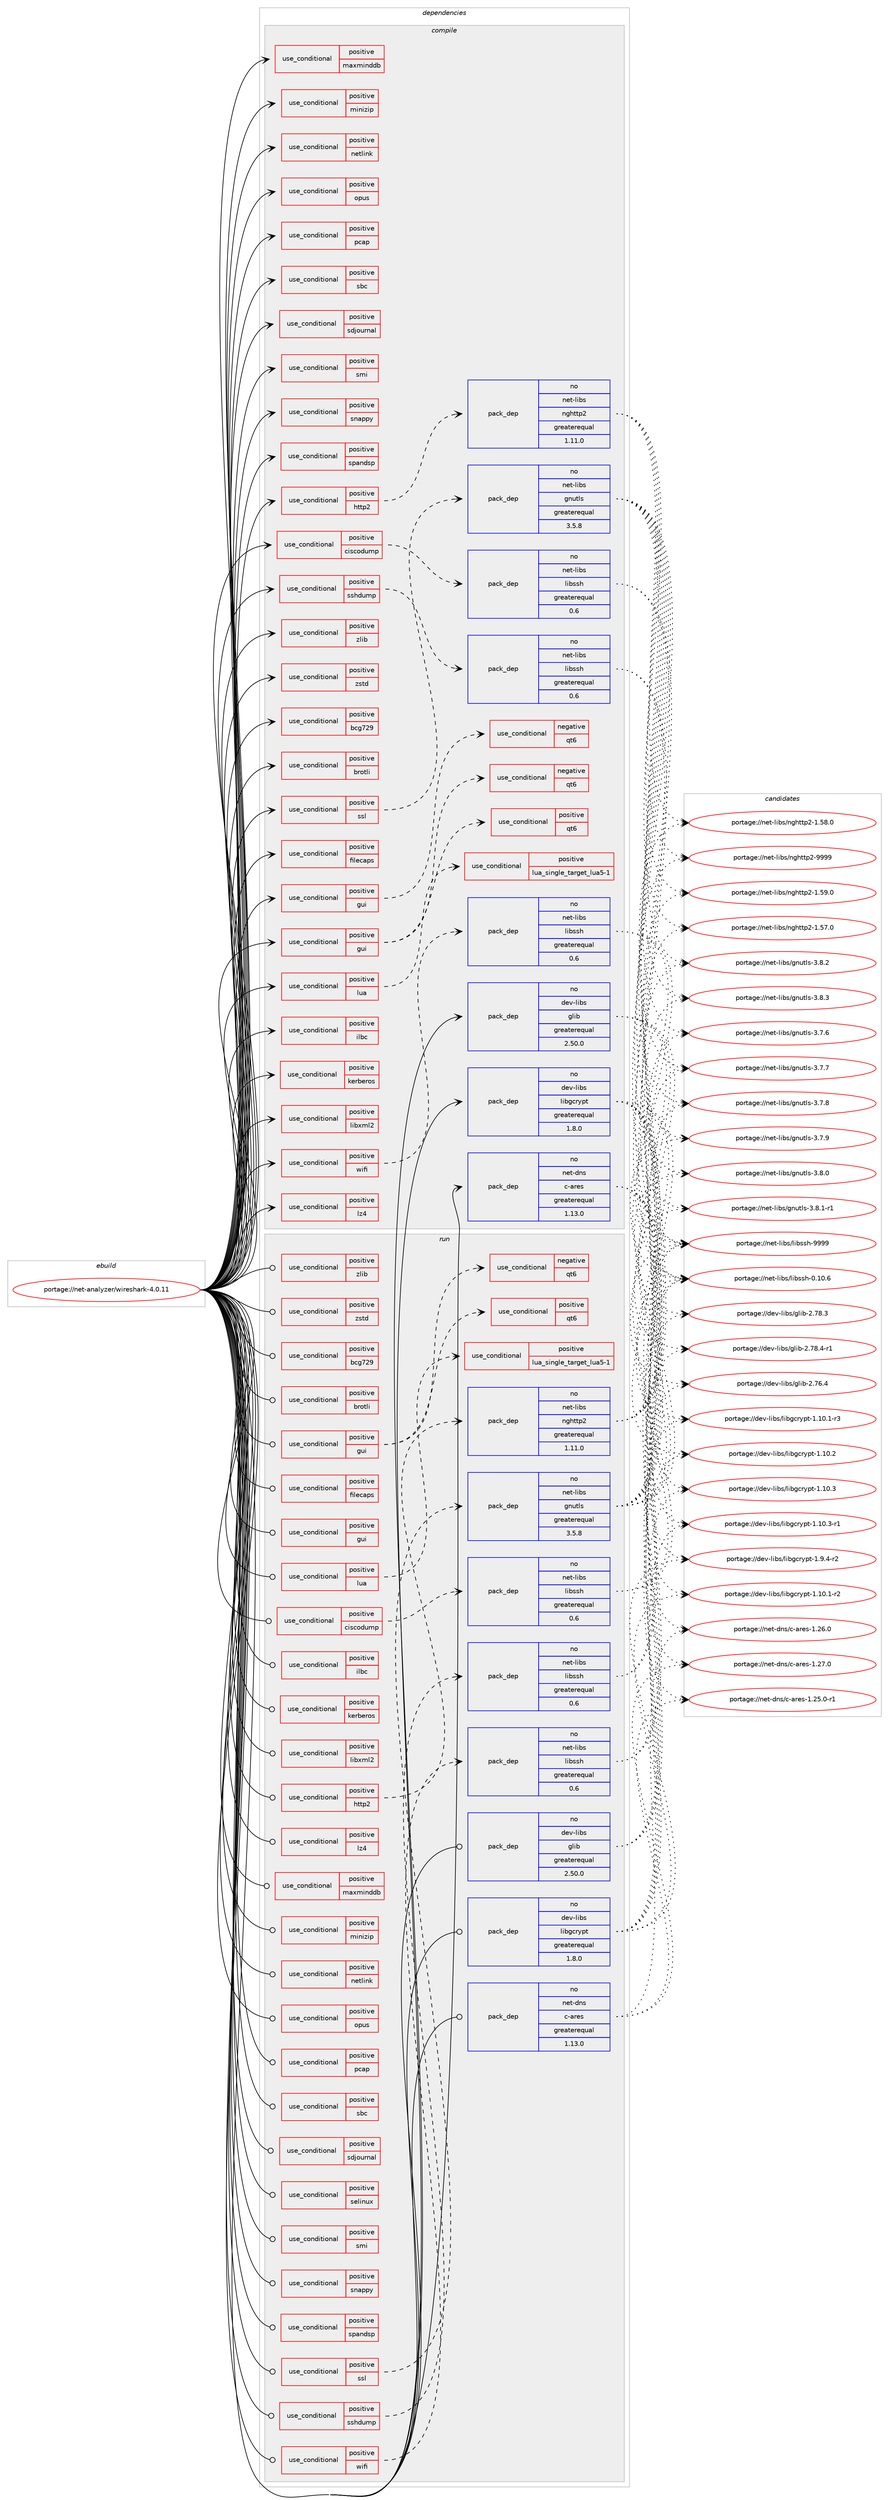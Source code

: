 digraph prolog {

# *************
# Graph options
# *************

newrank=true;
concentrate=true;
compound=true;
graph [rankdir=LR,fontname=Helvetica,fontsize=10,ranksep=1.5];#, ranksep=2.5, nodesep=0.2];
edge  [arrowhead=vee];
node  [fontname=Helvetica,fontsize=10];

# **********
# The ebuild
# **********

subgraph cluster_leftcol {
color=gray;
rank=same;
label=<<i>ebuild</i>>;
id [label="portage://net-analyzer/wireshark-4.0.11", color=red, width=4, href="../net-analyzer/wireshark-4.0.11.svg"];
}

# ****************
# The dependencies
# ****************

subgraph cluster_midcol {
color=gray;
label=<<i>dependencies</i>>;
subgraph cluster_compile {
fillcolor="#eeeeee";
style=filled;
label=<<i>compile</i>>;
subgraph cond577 {
dependency688 [label=<<TABLE BORDER="0" CELLBORDER="1" CELLSPACING="0" CELLPADDING="4"><TR><TD ROWSPAN="3" CELLPADDING="10">use_conditional</TD></TR><TR><TD>positive</TD></TR><TR><TD>bcg729</TD></TR></TABLE>>, shape=none, color=red];
# *** BEGIN UNKNOWN DEPENDENCY TYPE (TODO) ***
# dependency688 -> package_dependency(portage://net-analyzer/wireshark-4.0.11,install,no,media-libs,bcg729,none,[,,],[],[])
# *** END UNKNOWN DEPENDENCY TYPE (TODO) ***

}
id:e -> dependency688:w [weight=20,style="solid",arrowhead="vee"];
subgraph cond578 {
dependency689 [label=<<TABLE BORDER="0" CELLBORDER="1" CELLSPACING="0" CELLPADDING="4"><TR><TD ROWSPAN="3" CELLPADDING="10">use_conditional</TD></TR><TR><TD>positive</TD></TR><TR><TD>brotli</TD></TR></TABLE>>, shape=none, color=red];
# *** BEGIN UNKNOWN DEPENDENCY TYPE (TODO) ***
# dependency689 -> package_dependency(portage://net-analyzer/wireshark-4.0.11,install,no,app-arch,brotli,none,[,,],any_same_slot,[])
# *** END UNKNOWN DEPENDENCY TYPE (TODO) ***

}
id:e -> dependency689:w [weight=20,style="solid",arrowhead="vee"];
subgraph cond579 {
dependency690 [label=<<TABLE BORDER="0" CELLBORDER="1" CELLSPACING="0" CELLPADDING="4"><TR><TD ROWSPAN="3" CELLPADDING="10">use_conditional</TD></TR><TR><TD>positive</TD></TR><TR><TD>ciscodump</TD></TR></TABLE>>, shape=none, color=red];
subgraph pack96 {
dependency691 [label=<<TABLE BORDER="0" CELLBORDER="1" CELLSPACING="0" CELLPADDING="4" WIDTH="220"><TR><TD ROWSPAN="6" CELLPADDING="30">pack_dep</TD></TR><TR><TD WIDTH="110">no</TD></TR><TR><TD>net-libs</TD></TR><TR><TD>libssh</TD></TR><TR><TD>greaterequal</TD></TR><TR><TD>0.6</TD></TR></TABLE>>, shape=none, color=blue];
}
dependency690:e -> dependency691:w [weight=20,style="dashed",arrowhead="vee"];
}
id:e -> dependency690:w [weight=20,style="solid",arrowhead="vee"];
subgraph cond580 {
dependency692 [label=<<TABLE BORDER="0" CELLBORDER="1" CELLSPACING="0" CELLPADDING="4"><TR><TD ROWSPAN="3" CELLPADDING="10">use_conditional</TD></TR><TR><TD>positive</TD></TR><TR><TD>filecaps</TD></TR></TABLE>>, shape=none, color=red];
# *** BEGIN UNKNOWN DEPENDENCY TYPE (TODO) ***
# dependency692 -> package_dependency(portage://net-analyzer/wireshark-4.0.11,install,no,sys-libs,libcap,none,[,,],[],[])
# *** END UNKNOWN DEPENDENCY TYPE (TODO) ***

}
id:e -> dependency692:w [weight=20,style="solid",arrowhead="vee"];
subgraph cond581 {
dependency693 [label=<<TABLE BORDER="0" CELLBORDER="1" CELLSPACING="0" CELLPADDING="4"><TR><TD ROWSPAN="3" CELLPADDING="10">use_conditional</TD></TR><TR><TD>positive</TD></TR><TR><TD>gui</TD></TR></TABLE>>, shape=none, color=red];
subgraph cond582 {
dependency694 [label=<<TABLE BORDER="0" CELLBORDER="1" CELLSPACING="0" CELLPADDING="4"><TR><TD ROWSPAN="3" CELLPADDING="10">use_conditional</TD></TR><TR><TD>negative</TD></TR><TR><TD>qt6</TD></TR></TABLE>>, shape=none, color=red];
# *** BEGIN UNKNOWN DEPENDENCY TYPE (TODO) ***
# dependency694 -> package_dependency(portage://net-analyzer/wireshark-4.0.11,install,no,dev-qt,qtdeclarative,none,[,,],[slot(5)],[])
# *** END UNKNOWN DEPENDENCY TYPE (TODO) ***

}
dependency693:e -> dependency694:w [weight=20,style="dashed",arrowhead="vee"];
}
id:e -> dependency693:w [weight=20,style="solid",arrowhead="vee"];
subgraph cond583 {
dependency695 [label=<<TABLE BORDER="0" CELLBORDER="1" CELLSPACING="0" CELLPADDING="4"><TR><TD ROWSPAN="3" CELLPADDING="10">use_conditional</TD></TR><TR><TD>positive</TD></TR><TR><TD>gui</TD></TR></TABLE>>, shape=none, color=red];
# *** BEGIN UNKNOWN DEPENDENCY TYPE (TODO) ***
# dependency695 -> package_dependency(portage://net-analyzer/wireshark-4.0.11,install,no,x11-misc,xdg-utils,none,[,,],[],[])
# *** END UNKNOWN DEPENDENCY TYPE (TODO) ***

subgraph cond584 {
dependency696 [label=<<TABLE BORDER="0" CELLBORDER="1" CELLSPACING="0" CELLPADDING="4"><TR><TD ROWSPAN="3" CELLPADDING="10">use_conditional</TD></TR><TR><TD>positive</TD></TR><TR><TD>qt6</TD></TR></TABLE>>, shape=none, color=red];
# *** BEGIN UNKNOWN DEPENDENCY TYPE (TODO) ***
# dependency696 -> package_dependency(portage://net-analyzer/wireshark-4.0.11,install,no,dev-qt,qtbase,none,[,,],[slot(6)],[use(enable(concurrent),none),use(enable(dbus),none),use(enable(gui),none),use(enable(widgets),none)])
# *** END UNKNOWN DEPENDENCY TYPE (TODO) ***

# *** BEGIN UNKNOWN DEPENDENCY TYPE (TODO) ***
# dependency696 -> package_dependency(portage://net-analyzer/wireshark-4.0.11,install,no,dev-qt,qt5compat,none,[,,],[slot(6)],[])
# *** END UNKNOWN DEPENDENCY TYPE (TODO) ***

# *** BEGIN UNKNOWN DEPENDENCY TYPE (TODO) ***
# dependency696 -> package_dependency(portage://net-analyzer/wireshark-4.0.11,install,no,dev-qt,qtmultimedia,none,[,,],[slot(6)],[])
# *** END UNKNOWN DEPENDENCY TYPE (TODO) ***

}
dependency695:e -> dependency696:w [weight=20,style="dashed",arrowhead="vee"];
subgraph cond585 {
dependency697 [label=<<TABLE BORDER="0" CELLBORDER="1" CELLSPACING="0" CELLPADDING="4"><TR><TD ROWSPAN="3" CELLPADDING="10">use_conditional</TD></TR><TR><TD>negative</TD></TR><TR><TD>qt6</TD></TR></TABLE>>, shape=none, color=red];
# *** BEGIN UNKNOWN DEPENDENCY TYPE (TODO) ***
# dependency697 -> package_dependency(portage://net-analyzer/wireshark-4.0.11,install,no,dev-qt,qtcore,none,[,,],[slot(5)],[])
# *** END UNKNOWN DEPENDENCY TYPE (TODO) ***

# *** BEGIN UNKNOWN DEPENDENCY TYPE (TODO) ***
# dependency697 -> package_dependency(portage://net-analyzer/wireshark-4.0.11,install,no,dev-qt,qtconcurrent,none,[,,],[slot(5)],[])
# *** END UNKNOWN DEPENDENCY TYPE (TODO) ***

# *** BEGIN UNKNOWN DEPENDENCY TYPE (TODO) ***
# dependency697 -> package_dependency(portage://net-analyzer/wireshark-4.0.11,install,no,dev-qt,qtgui,none,[,,],[slot(5)],[])
# *** END UNKNOWN DEPENDENCY TYPE (TODO) ***

# *** BEGIN UNKNOWN DEPENDENCY TYPE (TODO) ***
# dependency697 -> package_dependency(portage://net-analyzer/wireshark-4.0.11,install,no,dev-qt,qtmultimedia,none,[,,],[slot(5)],[])
# *** END UNKNOWN DEPENDENCY TYPE (TODO) ***

# *** BEGIN UNKNOWN DEPENDENCY TYPE (TODO) ***
# dependency697 -> package_dependency(portage://net-analyzer/wireshark-4.0.11,install,no,dev-qt,qtprintsupport,none,[,,],[slot(5)],[])
# *** END UNKNOWN DEPENDENCY TYPE (TODO) ***

# *** BEGIN UNKNOWN DEPENDENCY TYPE (TODO) ***
# dependency697 -> package_dependency(portage://net-analyzer/wireshark-4.0.11,install,no,dev-qt,qtwidgets,none,[,,],[slot(5)],[])
# *** END UNKNOWN DEPENDENCY TYPE (TODO) ***

}
dependency695:e -> dependency697:w [weight=20,style="dashed",arrowhead="vee"];
}
id:e -> dependency695:w [weight=20,style="solid",arrowhead="vee"];
subgraph cond586 {
dependency698 [label=<<TABLE BORDER="0" CELLBORDER="1" CELLSPACING="0" CELLPADDING="4"><TR><TD ROWSPAN="3" CELLPADDING="10">use_conditional</TD></TR><TR><TD>positive</TD></TR><TR><TD>http2</TD></TR></TABLE>>, shape=none, color=red];
subgraph pack97 {
dependency699 [label=<<TABLE BORDER="0" CELLBORDER="1" CELLSPACING="0" CELLPADDING="4" WIDTH="220"><TR><TD ROWSPAN="6" CELLPADDING="30">pack_dep</TD></TR><TR><TD WIDTH="110">no</TD></TR><TR><TD>net-libs</TD></TR><TR><TD>nghttp2</TD></TR><TR><TD>greaterequal</TD></TR><TR><TD>1.11.0</TD></TR></TABLE>>, shape=none, color=blue];
}
dependency698:e -> dependency699:w [weight=20,style="dashed",arrowhead="vee"];
}
id:e -> dependency698:w [weight=20,style="solid",arrowhead="vee"];
subgraph cond587 {
dependency700 [label=<<TABLE BORDER="0" CELLBORDER="1" CELLSPACING="0" CELLPADDING="4"><TR><TD ROWSPAN="3" CELLPADDING="10">use_conditional</TD></TR><TR><TD>positive</TD></TR><TR><TD>ilbc</TD></TR></TABLE>>, shape=none, color=red];
# *** BEGIN UNKNOWN DEPENDENCY TYPE (TODO) ***
# dependency700 -> package_dependency(portage://net-analyzer/wireshark-4.0.11,install,no,media-libs,libilbc,none,[,,],any_same_slot,[])
# *** END UNKNOWN DEPENDENCY TYPE (TODO) ***

}
id:e -> dependency700:w [weight=20,style="solid",arrowhead="vee"];
subgraph cond588 {
dependency701 [label=<<TABLE BORDER="0" CELLBORDER="1" CELLSPACING="0" CELLPADDING="4"><TR><TD ROWSPAN="3" CELLPADDING="10">use_conditional</TD></TR><TR><TD>positive</TD></TR><TR><TD>kerberos</TD></TR></TABLE>>, shape=none, color=red];
# *** BEGIN UNKNOWN DEPENDENCY TYPE (TODO) ***
# dependency701 -> package_dependency(portage://net-analyzer/wireshark-4.0.11,install,no,virtual,krb5,none,[,,],[],[])
# *** END UNKNOWN DEPENDENCY TYPE (TODO) ***

}
id:e -> dependency701:w [weight=20,style="solid",arrowhead="vee"];
subgraph cond589 {
dependency702 [label=<<TABLE BORDER="0" CELLBORDER="1" CELLSPACING="0" CELLPADDING="4"><TR><TD ROWSPAN="3" CELLPADDING="10">use_conditional</TD></TR><TR><TD>positive</TD></TR><TR><TD>libxml2</TD></TR></TABLE>>, shape=none, color=red];
# *** BEGIN UNKNOWN DEPENDENCY TYPE (TODO) ***
# dependency702 -> package_dependency(portage://net-analyzer/wireshark-4.0.11,install,no,dev-libs,libxml2,none,[,,],[],[])
# *** END UNKNOWN DEPENDENCY TYPE (TODO) ***

}
id:e -> dependency702:w [weight=20,style="solid",arrowhead="vee"];
subgraph cond590 {
dependency703 [label=<<TABLE BORDER="0" CELLBORDER="1" CELLSPACING="0" CELLPADDING="4"><TR><TD ROWSPAN="3" CELLPADDING="10">use_conditional</TD></TR><TR><TD>positive</TD></TR><TR><TD>lua</TD></TR></TABLE>>, shape=none, color=red];
subgraph cond591 {
dependency704 [label=<<TABLE BORDER="0" CELLBORDER="1" CELLSPACING="0" CELLPADDING="4"><TR><TD ROWSPAN="3" CELLPADDING="10">use_conditional</TD></TR><TR><TD>positive</TD></TR><TR><TD>lua_single_target_lua5-1</TD></TR></TABLE>>, shape=none, color=red];
# *** BEGIN UNKNOWN DEPENDENCY TYPE (TODO) ***
# dependency704 -> package_dependency(portage://net-analyzer/wireshark-4.0.11,install,no,dev-lang,lua,none,[,,],[slot(5.1)],[])
# *** END UNKNOWN DEPENDENCY TYPE (TODO) ***

}
dependency703:e -> dependency704:w [weight=20,style="dashed",arrowhead="vee"];
}
id:e -> dependency703:w [weight=20,style="solid",arrowhead="vee"];
subgraph cond592 {
dependency705 [label=<<TABLE BORDER="0" CELLBORDER="1" CELLSPACING="0" CELLPADDING="4"><TR><TD ROWSPAN="3" CELLPADDING="10">use_conditional</TD></TR><TR><TD>positive</TD></TR><TR><TD>lz4</TD></TR></TABLE>>, shape=none, color=red];
# *** BEGIN UNKNOWN DEPENDENCY TYPE (TODO) ***
# dependency705 -> package_dependency(portage://net-analyzer/wireshark-4.0.11,install,no,app-arch,lz4,none,[,,],any_same_slot,[])
# *** END UNKNOWN DEPENDENCY TYPE (TODO) ***

}
id:e -> dependency705:w [weight=20,style="solid",arrowhead="vee"];
subgraph cond593 {
dependency706 [label=<<TABLE BORDER="0" CELLBORDER="1" CELLSPACING="0" CELLPADDING="4"><TR><TD ROWSPAN="3" CELLPADDING="10">use_conditional</TD></TR><TR><TD>positive</TD></TR><TR><TD>maxminddb</TD></TR></TABLE>>, shape=none, color=red];
# *** BEGIN UNKNOWN DEPENDENCY TYPE (TODO) ***
# dependency706 -> package_dependency(portage://net-analyzer/wireshark-4.0.11,install,no,dev-libs,libmaxminddb,none,[,,],any_same_slot,[])
# *** END UNKNOWN DEPENDENCY TYPE (TODO) ***

}
id:e -> dependency706:w [weight=20,style="solid",arrowhead="vee"];
subgraph cond594 {
dependency707 [label=<<TABLE BORDER="0" CELLBORDER="1" CELLSPACING="0" CELLPADDING="4"><TR><TD ROWSPAN="3" CELLPADDING="10">use_conditional</TD></TR><TR><TD>positive</TD></TR><TR><TD>minizip</TD></TR></TABLE>>, shape=none, color=red];
# *** BEGIN UNKNOWN DEPENDENCY TYPE (TODO) ***
# dependency707 -> package_dependency(portage://net-analyzer/wireshark-4.0.11,install,no,sys-libs,zlib,none,[,,],[],[use(enable(minizip),none)])
# *** END UNKNOWN DEPENDENCY TYPE (TODO) ***

}
id:e -> dependency707:w [weight=20,style="solid",arrowhead="vee"];
subgraph cond595 {
dependency708 [label=<<TABLE BORDER="0" CELLBORDER="1" CELLSPACING="0" CELLPADDING="4"><TR><TD ROWSPAN="3" CELLPADDING="10">use_conditional</TD></TR><TR><TD>positive</TD></TR><TR><TD>netlink</TD></TR></TABLE>>, shape=none, color=red];
# *** BEGIN UNKNOWN DEPENDENCY TYPE (TODO) ***
# dependency708 -> package_dependency(portage://net-analyzer/wireshark-4.0.11,install,no,dev-libs,libnl,none,[,,],[slot(3)],[])
# *** END UNKNOWN DEPENDENCY TYPE (TODO) ***

}
id:e -> dependency708:w [weight=20,style="solid",arrowhead="vee"];
subgraph cond596 {
dependency709 [label=<<TABLE BORDER="0" CELLBORDER="1" CELLSPACING="0" CELLPADDING="4"><TR><TD ROWSPAN="3" CELLPADDING="10">use_conditional</TD></TR><TR><TD>positive</TD></TR><TR><TD>opus</TD></TR></TABLE>>, shape=none, color=red];
# *** BEGIN UNKNOWN DEPENDENCY TYPE (TODO) ***
# dependency709 -> package_dependency(portage://net-analyzer/wireshark-4.0.11,install,no,media-libs,opus,none,[,,],[],[])
# *** END UNKNOWN DEPENDENCY TYPE (TODO) ***

}
id:e -> dependency709:w [weight=20,style="solid",arrowhead="vee"];
subgraph cond597 {
dependency710 [label=<<TABLE BORDER="0" CELLBORDER="1" CELLSPACING="0" CELLPADDING="4"><TR><TD ROWSPAN="3" CELLPADDING="10">use_conditional</TD></TR><TR><TD>positive</TD></TR><TR><TD>pcap</TD></TR></TABLE>>, shape=none, color=red];
# *** BEGIN UNKNOWN DEPENDENCY TYPE (TODO) ***
# dependency710 -> package_dependency(portage://net-analyzer/wireshark-4.0.11,install,no,net-libs,libpcap,none,[,,],[],[])
# *** END UNKNOWN DEPENDENCY TYPE (TODO) ***

}
id:e -> dependency710:w [weight=20,style="solid",arrowhead="vee"];
subgraph cond598 {
dependency711 [label=<<TABLE BORDER="0" CELLBORDER="1" CELLSPACING="0" CELLPADDING="4"><TR><TD ROWSPAN="3" CELLPADDING="10">use_conditional</TD></TR><TR><TD>positive</TD></TR><TR><TD>sbc</TD></TR></TABLE>>, shape=none, color=red];
# *** BEGIN UNKNOWN DEPENDENCY TYPE (TODO) ***
# dependency711 -> package_dependency(portage://net-analyzer/wireshark-4.0.11,install,no,media-libs,sbc,none,[,,],[],[])
# *** END UNKNOWN DEPENDENCY TYPE (TODO) ***

}
id:e -> dependency711:w [weight=20,style="solid",arrowhead="vee"];
subgraph cond599 {
dependency712 [label=<<TABLE BORDER="0" CELLBORDER="1" CELLSPACING="0" CELLPADDING="4"><TR><TD ROWSPAN="3" CELLPADDING="10">use_conditional</TD></TR><TR><TD>positive</TD></TR><TR><TD>sdjournal</TD></TR></TABLE>>, shape=none, color=red];
# *** BEGIN UNKNOWN DEPENDENCY TYPE (TODO) ***
# dependency712 -> package_dependency(portage://net-analyzer/wireshark-4.0.11,install,no,sys-apps,systemd,none,[,,],any_same_slot,[])
# *** END UNKNOWN DEPENDENCY TYPE (TODO) ***

}
id:e -> dependency712:w [weight=20,style="solid",arrowhead="vee"];
subgraph cond600 {
dependency713 [label=<<TABLE BORDER="0" CELLBORDER="1" CELLSPACING="0" CELLPADDING="4"><TR><TD ROWSPAN="3" CELLPADDING="10">use_conditional</TD></TR><TR><TD>positive</TD></TR><TR><TD>smi</TD></TR></TABLE>>, shape=none, color=red];
# *** BEGIN UNKNOWN DEPENDENCY TYPE (TODO) ***
# dependency713 -> package_dependency(portage://net-analyzer/wireshark-4.0.11,install,no,net-libs,libsmi,none,[,,],[],[])
# *** END UNKNOWN DEPENDENCY TYPE (TODO) ***

}
id:e -> dependency713:w [weight=20,style="solid",arrowhead="vee"];
subgraph cond601 {
dependency714 [label=<<TABLE BORDER="0" CELLBORDER="1" CELLSPACING="0" CELLPADDING="4"><TR><TD ROWSPAN="3" CELLPADDING="10">use_conditional</TD></TR><TR><TD>positive</TD></TR><TR><TD>snappy</TD></TR></TABLE>>, shape=none, color=red];
# *** BEGIN UNKNOWN DEPENDENCY TYPE (TODO) ***
# dependency714 -> package_dependency(portage://net-analyzer/wireshark-4.0.11,install,no,app-arch,snappy,none,[,,],any_same_slot,[])
# *** END UNKNOWN DEPENDENCY TYPE (TODO) ***

}
id:e -> dependency714:w [weight=20,style="solid",arrowhead="vee"];
subgraph cond602 {
dependency715 [label=<<TABLE BORDER="0" CELLBORDER="1" CELLSPACING="0" CELLPADDING="4"><TR><TD ROWSPAN="3" CELLPADDING="10">use_conditional</TD></TR><TR><TD>positive</TD></TR><TR><TD>spandsp</TD></TR></TABLE>>, shape=none, color=red];
# *** BEGIN UNKNOWN DEPENDENCY TYPE (TODO) ***
# dependency715 -> package_dependency(portage://net-analyzer/wireshark-4.0.11,install,no,media-libs,spandsp,none,[,,],any_same_slot,[])
# *** END UNKNOWN DEPENDENCY TYPE (TODO) ***

}
id:e -> dependency715:w [weight=20,style="solid",arrowhead="vee"];
subgraph cond603 {
dependency716 [label=<<TABLE BORDER="0" CELLBORDER="1" CELLSPACING="0" CELLPADDING="4"><TR><TD ROWSPAN="3" CELLPADDING="10">use_conditional</TD></TR><TR><TD>positive</TD></TR><TR><TD>sshdump</TD></TR></TABLE>>, shape=none, color=red];
subgraph pack98 {
dependency717 [label=<<TABLE BORDER="0" CELLBORDER="1" CELLSPACING="0" CELLPADDING="4" WIDTH="220"><TR><TD ROWSPAN="6" CELLPADDING="30">pack_dep</TD></TR><TR><TD WIDTH="110">no</TD></TR><TR><TD>net-libs</TD></TR><TR><TD>libssh</TD></TR><TR><TD>greaterequal</TD></TR><TR><TD>0.6</TD></TR></TABLE>>, shape=none, color=blue];
}
dependency716:e -> dependency717:w [weight=20,style="dashed",arrowhead="vee"];
}
id:e -> dependency716:w [weight=20,style="solid",arrowhead="vee"];
subgraph cond604 {
dependency718 [label=<<TABLE BORDER="0" CELLBORDER="1" CELLSPACING="0" CELLPADDING="4"><TR><TD ROWSPAN="3" CELLPADDING="10">use_conditional</TD></TR><TR><TD>positive</TD></TR><TR><TD>ssl</TD></TR></TABLE>>, shape=none, color=red];
subgraph pack99 {
dependency719 [label=<<TABLE BORDER="0" CELLBORDER="1" CELLSPACING="0" CELLPADDING="4" WIDTH="220"><TR><TD ROWSPAN="6" CELLPADDING="30">pack_dep</TD></TR><TR><TD WIDTH="110">no</TD></TR><TR><TD>net-libs</TD></TR><TR><TD>gnutls</TD></TR><TR><TD>greaterequal</TD></TR><TR><TD>3.5.8</TD></TR></TABLE>>, shape=none, color=blue];
}
dependency718:e -> dependency719:w [weight=20,style="dashed",arrowhead="vee"];
}
id:e -> dependency718:w [weight=20,style="solid",arrowhead="vee"];
subgraph cond605 {
dependency720 [label=<<TABLE BORDER="0" CELLBORDER="1" CELLSPACING="0" CELLPADDING="4"><TR><TD ROWSPAN="3" CELLPADDING="10">use_conditional</TD></TR><TR><TD>positive</TD></TR><TR><TD>wifi</TD></TR></TABLE>>, shape=none, color=red];
subgraph pack100 {
dependency721 [label=<<TABLE BORDER="0" CELLBORDER="1" CELLSPACING="0" CELLPADDING="4" WIDTH="220"><TR><TD ROWSPAN="6" CELLPADDING="30">pack_dep</TD></TR><TR><TD WIDTH="110">no</TD></TR><TR><TD>net-libs</TD></TR><TR><TD>libssh</TD></TR><TR><TD>greaterequal</TD></TR><TR><TD>0.6</TD></TR></TABLE>>, shape=none, color=blue];
}
dependency720:e -> dependency721:w [weight=20,style="dashed",arrowhead="vee"];
}
id:e -> dependency720:w [weight=20,style="solid",arrowhead="vee"];
subgraph cond606 {
dependency722 [label=<<TABLE BORDER="0" CELLBORDER="1" CELLSPACING="0" CELLPADDING="4"><TR><TD ROWSPAN="3" CELLPADDING="10">use_conditional</TD></TR><TR><TD>positive</TD></TR><TR><TD>zlib</TD></TR></TABLE>>, shape=none, color=red];
# *** BEGIN UNKNOWN DEPENDENCY TYPE (TODO) ***
# dependency722 -> package_dependency(portage://net-analyzer/wireshark-4.0.11,install,no,sys-libs,zlib,none,[,,],[],[])
# *** END UNKNOWN DEPENDENCY TYPE (TODO) ***

}
id:e -> dependency722:w [weight=20,style="solid",arrowhead="vee"];
subgraph cond607 {
dependency723 [label=<<TABLE BORDER="0" CELLBORDER="1" CELLSPACING="0" CELLPADDING="4"><TR><TD ROWSPAN="3" CELLPADDING="10">use_conditional</TD></TR><TR><TD>positive</TD></TR><TR><TD>zstd</TD></TR></TABLE>>, shape=none, color=red];
# *** BEGIN UNKNOWN DEPENDENCY TYPE (TODO) ***
# dependency723 -> package_dependency(portage://net-analyzer/wireshark-4.0.11,install,no,app-arch,zstd,none,[,,],any_same_slot,[])
# *** END UNKNOWN DEPENDENCY TYPE (TODO) ***

}
id:e -> dependency723:w [weight=20,style="solid",arrowhead="vee"];
# *** BEGIN UNKNOWN DEPENDENCY TYPE (TODO) ***
# id -> package_dependency(portage://net-analyzer/wireshark-4.0.11,install,no,acct-group,pcap,none,[,,],[],[])
# *** END UNKNOWN DEPENDENCY TYPE (TODO) ***

subgraph pack101 {
dependency724 [label=<<TABLE BORDER="0" CELLBORDER="1" CELLSPACING="0" CELLPADDING="4" WIDTH="220"><TR><TD ROWSPAN="6" CELLPADDING="30">pack_dep</TD></TR><TR><TD WIDTH="110">no</TD></TR><TR><TD>dev-libs</TD></TR><TR><TD>glib</TD></TR><TR><TD>greaterequal</TD></TR><TR><TD>2.50.0</TD></TR></TABLE>>, shape=none, color=blue];
}
id:e -> dependency724:w [weight=20,style="solid",arrowhead="vee"];
subgraph pack102 {
dependency725 [label=<<TABLE BORDER="0" CELLBORDER="1" CELLSPACING="0" CELLPADDING="4" WIDTH="220"><TR><TD ROWSPAN="6" CELLPADDING="30">pack_dep</TD></TR><TR><TD WIDTH="110">no</TD></TR><TR><TD>dev-libs</TD></TR><TR><TD>libgcrypt</TD></TR><TR><TD>greaterequal</TD></TR><TR><TD>1.8.0</TD></TR></TABLE>>, shape=none, color=blue];
}
id:e -> dependency725:w [weight=20,style="solid",arrowhead="vee"];
# *** BEGIN UNKNOWN DEPENDENCY TYPE (TODO) ***
# id -> package_dependency(portage://net-analyzer/wireshark-4.0.11,install,no,dev-libs,libpcre2,none,[,,],[],[])
# *** END UNKNOWN DEPENDENCY TYPE (TODO) ***

# *** BEGIN UNKNOWN DEPENDENCY TYPE (TODO) ***
# id -> package_dependency(portage://net-analyzer/wireshark-4.0.11,install,no,media-libs,speexdsp,none,[,,],[],[])
# *** END UNKNOWN DEPENDENCY TYPE (TODO) ***

subgraph pack103 {
dependency726 [label=<<TABLE BORDER="0" CELLBORDER="1" CELLSPACING="0" CELLPADDING="4" WIDTH="220"><TR><TD ROWSPAN="6" CELLPADDING="30">pack_dep</TD></TR><TR><TD WIDTH="110">no</TD></TR><TR><TD>net-dns</TD></TR><TR><TD>c-ares</TD></TR><TR><TD>greaterequal</TD></TR><TR><TD>1.13.0</TD></TR></TABLE>>, shape=none, color=blue];
}
id:e -> dependency726:w [weight=20,style="solid",arrowhead="vee"];
}
subgraph cluster_compileandrun {
fillcolor="#eeeeee";
style=filled;
label=<<i>compile and run</i>>;
}
subgraph cluster_run {
fillcolor="#eeeeee";
style=filled;
label=<<i>run</i>>;
subgraph cond608 {
dependency727 [label=<<TABLE BORDER="0" CELLBORDER="1" CELLSPACING="0" CELLPADDING="4"><TR><TD ROWSPAN="3" CELLPADDING="10">use_conditional</TD></TR><TR><TD>positive</TD></TR><TR><TD>bcg729</TD></TR></TABLE>>, shape=none, color=red];
# *** BEGIN UNKNOWN DEPENDENCY TYPE (TODO) ***
# dependency727 -> package_dependency(portage://net-analyzer/wireshark-4.0.11,run,no,media-libs,bcg729,none,[,,],[],[])
# *** END UNKNOWN DEPENDENCY TYPE (TODO) ***

}
id:e -> dependency727:w [weight=20,style="solid",arrowhead="odot"];
subgraph cond609 {
dependency728 [label=<<TABLE BORDER="0" CELLBORDER="1" CELLSPACING="0" CELLPADDING="4"><TR><TD ROWSPAN="3" CELLPADDING="10">use_conditional</TD></TR><TR><TD>positive</TD></TR><TR><TD>brotli</TD></TR></TABLE>>, shape=none, color=red];
# *** BEGIN UNKNOWN DEPENDENCY TYPE (TODO) ***
# dependency728 -> package_dependency(portage://net-analyzer/wireshark-4.0.11,run,no,app-arch,brotli,none,[,,],any_same_slot,[])
# *** END UNKNOWN DEPENDENCY TYPE (TODO) ***

}
id:e -> dependency728:w [weight=20,style="solid",arrowhead="odot"];
subgraph cond610 {
dependency729 [label=<<TABLE BORDER="0" CELLBORDER="1" CELLSPACING="0" CELLPADDING="4"><TR><TD ROWSPAN="3" CELLPADDING="10">use_conditional</TD></TR><TR><TD>positive</TD></TR><TR><TD>ciscodump</TD></TR></TABLE>>, shape=none, color=red];
subgraph pack104 {
dependency730 [label=<<TABLE BORDER="0" CELLBORDER="1" CELLSPACING="0" CELLPADDING="4" WIDTH="220"><TR><TD ROWSPAN="6" CELLPADDING="30">pack_dep</TD></TR><TR><TD WIDTH="110">no</TD></TR><TR><TD>net-libs</TD></TR><TR><TD>libssh</TD></TR><TR><TD>greaterequal</TD></TR><TR><TD>0.6</TD></TR></TABLE>>, shape=none, color=blue];
}
dependency729:e -> dependency730:w [weight=20,style="dashed",arrowhead="vee"];
}
id:e -> dependency729:w [weight=20,style="solid",arrowhead="odot"];
subgraph cond611 {
dependency731 [label=<<TABLE BORDER="0" CELLBORDER="1" CELLSPACING="0" CELLPADDING="4"><TR><TD ROWSPAN="3" CELLPADDING="10">use_conditional</TD></TR><TR><TD>positive</TD></TR><TR><TD>filecaps</TD></TR></TABLE>>, shape=none, color=red];
# *** BEGIN UNKNOWN DEPENDENCY TYPE (TODO) ***
# dependency731 -> package_dependency(portage://net-analyzer/wireshark-4.0.11,run,no,sys-libs,libcap,none,[,,],[],[])
# *** END UNKNOWN DEPENDENCY TYPE (TODO) ***

}
id:e -> dependency731:w [weight=20,style="solid",arrowhead="odot"];
subgraph cond612 {
dependency732 [label=<<TABLE BORDER="0" CELLBORDER="1" CELLSPACING="0" CELLPADDING="4"><TR><TD ROWSPAN="3" CELLPADDING="10">use_conditional</TD></TR><TR><TD>positive</TD></TR><TR><TD>gui</TD></TR></TABLE>>, shape=none, color=red];
# *** BEGIN UNKNOWN DEPENDENCY TYPE (TODO) ***
# dependency732 -> package_dependency(portage://net-analyzer/wireshark-4.0.11,run,no,virtual,freedesktop-icon-theme,none,[,,],[],[])
# *** END UNKNOWN DEPENDENCY TYPE (TODO) ***

}
id:e -> dependency732:w [weight=20,style="solid",arrowhead="odot"];
subgraph cond613 {
dependency733 [label=<<TABLE BORDER="0" CELLBORDER="1" CELLSPACING="0" CELLPADDING="4"><TR><TD ROWSPAN="3" CELLPADDING="10">use_conditional</TD></TR><TR><TD>positive</TD></TR><TR><TD>gui</TD></TR></TABLE>>, shape=none, color=red];
# *** BEGIN UNKNOWN DEPENDENCY TYPE (TODO) ***
# dependency733 -> package_dependency(portage://net-analyzer/wireshark-4.0.11,run,no,x11-misc,xdg-utils,none,[,,],[],[])
# *** END UNKNOWN DEPENDENCY TYPE (TODO) ***

subgraph cond614 {
dependency734 [label=<<TABLE BORDER="0" CELLBORDER="1" CELLSPACING="0" CELLPADDING="4"><TR><TD ROWSPAN="3" CELLPADDING="10">use_conditional</TD></TR><TR><TD>positive</TD></TR><TR><TD>qt6</TD></TR></TABLE>>, shape=none, color=red];
# *** BEGIN UNKNOWN DEPENDENCY TYPE (TODO) ***
# dependency734 -> package_dependency(portage://net-analyzer/wireshark-4.0.11,run,no,dev-qt,qtbase,none,[,,],[slot(6)],[use(enable(concurrent),none),use(enable(dbus),none),use(enable(gui),none),use(enable(widgets),none)])
# *** END UNKNOWN DEPENDENCY TYPE (TODO) ***

# *** BEGIN UNKNOWN DEPENDENCY TYPE (TODO) ***
# dependency734 -> package_dependency(portage://net-analyzer/wireshark-4.0.11,run,no,dev-qt,qt5compat,none,[,,],[slot(6)],[])
# *** END UNKNOWN DEPENDENCY TYPE (TODO) ***

# *** BEGIN UNKNOWN DEPENDENCY TYPE (TODO) ***
# dependency734 -> package_dependency(portage://net-analyzer/wireshark-4.0.11,run,no,dev-qt,qtmultimedia,none,[,,],[slot(6)],[])
# *** END UNKNOWN DEPENDENCY TYPE (TODO) ***

}
dependency733:e -> dependency734:w [weight=20,style="dashed",arrowhead="vee"];
subgraph cond615 {
dependency735 [label=<<TABLE BORDER="0" CELLBORDER="1" CELLSPACING="0" CELLPADDING="4"><TR><TD ROWSPAN="3" CELLPADDING="10">use_conditional</TD></TR><TR><TD>negative</TD></TR><TR><TD>qt6</TD></TR></TABLE>>, shape=none, color=red];
# *** BEGIN UNKNOWN DEPENDENCY TYPE (TODO) ***
# dependency735 -> package_dependency(portage://net-analyzer/wireshark-4.0.11,run,no,dev-qt,qtcore,none,[,,],[slot(5)],[])
# *** END UNKNOWN DEPENDENCY TYPE (TODO) ***

# *** BEGIN UNKNOWN DEPENDENCY TYPE (TODO) ***
# dependency735 -> package_dependency(portage://net-analyzer/wireshark-4.0.11,run,no,dev-qt,qtconcurrent,none,[,,],[slot(5)],[])
# *** END UNKNOWN DEPENDENCY TYPE (TODO) ***

# *** BEGIN UNKNOWN DEPENDENCY TYPE (TODO) ***
# dependency735 -> package_dependency(portage://net-analyzer/wireshark-4.0.11,run,no,dev-qt,qtgui,none,[,,],[slot(5)],[])
# *** END UNKNOWN DEPENDENCY TYPE (TODO) ***

# *** BEGIN UNKNOWN DEPENDENCY TYPE (TODO) ***
# dependency735 -> package_dependency(portage://net-analyzer/wireshark-4.0.11,run,no,dev-qt,qtmultimedia,none,[,,],[slot(5)],[])
# *** END UNKNOWN DEPENDENCY TYPE (TODO) ***

# *** BEGIN UNKNOWN DEPENDENCY TYPE (TODO) ***
# dependency735 -> package_dependency(portage://net-analyzer/wireshark-4.0.11,run,no,dev-qt,qtprintsupport,none,[,,],[slot(5)],[])
# *** END UNKNOWN DEPENDENCY TYPE (TODO) ***

# *** BEGIN UNKNOWN DEPENDENCY TYPE (TODO) ***
# dependency735 -> package_dependency(portage://net-analyzer/wireshark-4.0.11,run,no,dev-qt,qtwidgets,none,[,,],[slot(5)],[])
# *** END UNKNOWN DEPENDENCY TYPE (TODO) ***

}
dependency733:e -> dependency735:w [weight=20,style="dashed",arrowhead="vee"];
}
id:e -> dependency733:w [weight=20,style="solid",arrowhead="odot"];
subgraph cond616 {
dependency736 [label=<<TABLE BORDER="0" CELLBORDER="1" CELLSPACING="0" CELLPADDING="4"><TR><TD ROWSPAN="3" CELLPADDING="10">use_conditional</TD></TR><TR><TD>positive</TD></TR><TR><TD>http2</TD></TR></TABLE>>, shape=none, color=red];
subgraph pack105 {
dependency737 [label=<<TABLE BORDER="0" CELLBORDER="1" CELLSPACING="0" CELLPADDING="4" WIDTH="220"><TR><TD ROWSPAN="6" CELLPADDING="30">pack_dep</TD></TR><TR><TD WIDTH="110">no</TD></TR><TR><TD>net-libs</TD></TR><TR><TD>nghttp2</TD></TR><TR><TD>greaterequal</TD></TR><TR><TD>1.11.0</TD></TR></TABLE>>, shape=none, color=blue];
}
dependency736:e -> dependency737:w [weight=20,style="dashed",arrowhead="vee"];
}
id:e -> dependency736:w [weight=20,style="solid",arrowhead="odot"];
subgraph cond617 {
dependency738 [label=<<TABLE BORDER="0" CELLBORDER="1" CELLSPACING="0" CELLPADDING="4"><TR><TD ROWSPAN="3" CELLPADDING="10">use_conditional</TD></TR><TR><TD>positive</TD></TR><TR><TD>ilbc</TD></TR></TABLE>>, shape=none, color=red];
# *** BEGIN UNKNOWN DEPENDENCY TYPE (TODO) ***
# dependency738 -> package_dependency(portage://net-analyzer/wireshark-4.0.11,run,no,media-libs,libilbc,none,[,,],any_same_slot,[])
# *** END UNKNOWN DEPENDENCY TYPE (TODO) ***

}
id:e -> dependency738:w [weight=20,style="solid",arrowhead="odot"];
subgraph cond618 {
dependency739 [label=<<TABLE BORDER="0" CELLBORDER="1" CELLSPACING="0" CELLPADDING="4"><TR><TD ROWSPAN="3" CELLPADDING="10">use_conditional</TD></TR><TR><TD>positive</TD></TR><TR><TD>kerberos</TD></TR></TABLE>>, shape=none, color=red];
# *** BEGIN UNKNOWN DEPENDENCY TYPE (TODO) ***
# dependency739 -> package_dependency(portage://net-analyzer/wireshark-4.0.11,run,no,virtual,krb5,none,[,,],[],[])
# *** END UNKNOWN DEPENDENCY TYPE (TODO) ***

}
id:e -> dependency739:w [weight=20,style="solid",arrowhead="odot"];
subgraph cond619 {
dependency740 [label=<<TABLE BORDER="0" CELLBORDER="1" CELLSPACING="0" CELLPADDING="4"><TR><TD ROWSPAN="3" CELLPADDING="10">use_conditional</TD></TR><TR><TD>positive</TD></TR><TR><TD>libxml2</TD></TR></TABLE>>, shape=none, color=red];
# *** BEGIN UNKNOWN DEPENDENCY TYPE (TODO) ***
# dependency740 -> package_dependency(portage://net-analyzer/wireshark-4.0.11,run,no,dev-libs,libxml2,none,[,,],[],[])
# *** END UNKNOWN DEPENDENCY TYPE (TODO) ***

}
id:e -> dependency740:w [weight=20,style="solid",arrowhead="odot"];
subgraph cond620 {
dependency741 [label=<<TABLE BORDER="0" CELLBORDER="1" CELLSPACING="0" CELLPADDING="4"><TR><TD ROWSPAN="3" CELLPADDING="10">use_conditional</TD></TR><TR><TD>positive</TD></TR><TR><TD>lua</TD></TR></TABLE>>, shape=none, color=red];
subgraph cond621 {
dependency742 [label=<<TABLE BORDER="0" CELLBORDER="1" CELLSPACING="0" CELLPADDING="4"><TR><TD ROWSPAN="3" CELLPADDING="10">use_conditional</TD></TR><TR><TD>positive</TD></TR><TR><TD>lua_single_target_lua5-1</TD></TR></TABLE>>, shape=none, color=red];
# *** BEGIN UNKNOWN DEPENDENCY TYPE (TODO) ***
# dependency742 -> package_dependency(portage://net-analyzer/wireshark-4.0.11,run,no,dev-lang,lua,none,[,,],[slot(5.1)],[])
# *** END UNKNOWN DEPENDENCY TYPE (TODO) ***

}
dependency741:e -> dependency742:w [weight=20,style="dashed",arrowhead="vee"];
}
id:e -> dependency741:w [weight=20,style="solid",arrowhead="odot"];
subgraph cond622 {
dependency743 [label=<<TABLE BORDER="0" CELLBORDER="1" CELLSPACING="0" CELLPADDING="4"><TR><TD ROWSPAN="3" CELLPADDING="10">use_conditional</TD></TR><TR><TD>positive</TD></TR><TR><TD>lz4</TD></TR></TABLE>>, shape=none, color=red];
# *** BEGIN UNKNOWN DEPENDENCY TYPE (TODO) ***
# dependency743 -> package_dependency(portage://net-analyzer/wireshark-4.0.11,run,no,app-arch,lz4,none,[,,],any_same_slot,[])
# *** END UNKNOWN DEPENDENCY TYPE (TODO) ***

}
id:e -> dependency743:w [weight=20,style="solid",arrowhead="odot"];
subgraph cond623 {
dependency744 [label=<<TABLE BORDER="0" CELLBORDER="1" CELLSPACING="0" CELLPADDING="4"><TR><TD ROWSPAN="3" CELLPADDING="10">use_conditional</TD></TR><TR><TD>positive</TD></TR><TR><TD>maxminddb</TD></TR></TABLE>>, shape=none, color=red];
# *** BEGIN UNKNOWN DEPENDENCY TYPE (TODO) ***
# dependency744 -> package_dependency(portage://net-analyzer/wireshark-4.0.11,run,no,dev-libs,libmaxminddb,none,[,,],any_same_slot,[])
# *** END UNKNOWN DEPENDENCY TYPE (TODO) ***

}
id:e -> dependency744:w [weight=20,style="solid",arrowhead="odot"];
subgraph cond624 {
dependency745 [label=<<TABLE BORDER="0" CELLBORDER="1" CELLSPACING="0" CELLPADDING="4"><TR><TD ROWSPAN="3" CELLPADDING="10">use_conditional</TD></TR><TR><TD>positive</TD></TR><TR><TD>minizip</TD></TR></TABLE>>, shape=none, color=red];
# *** BEGIN UNKNOWN DEPENDENCY TYPE (TODO) ***
# dependency745 -> package_dependency(portage://net-analyzer/wireshark-4.0.11,run,no,sys-libs,zlib,none,[,,],[],[use(enable(minizip),none)])
# *** END UNKNOWN DEPENDENCY TYPE (TODO) ***

}
id:e -> dependency745:w [weight=20,style="solid",arrowhead="odot"];
subgraph cond625 {
dependency746 [label=<<TABLE BORDER="0" CELLBORDER="1" CELLSPACING="0" CELLPADDING="4"><TR><TD ROWSPAN="3" CELLPADDING="10">use_conditional</TD></TR><TR><TD>positive</TD></TR><TR><TD>netlink</TD></TR></TABLE>>, shape=none, color=red];
# *** BEGIN UNKNOWN DEPENDENCY TYPE (TODO) ***
# dependency746 -> package_dependency(portage://net-analyzer/wireshark-4.0.11,run,no,dev-libs,libnl,none,[,,],[slot(3)],[])
# *** END UNKNOWN DEPENDENCY TYPE (TODO) ***

}
id:e -> dependency746:w [weight=20,style="solid",arrowhead="odot"];
subgraph cond626 {
dependency747 [label=<<TABLE BORDER="0" CELLBORDER="1" CELLSPACING="0" CELLPADDING="4"><TR><TD ROWSPAN="3" CELLPADDING="10">use_conditional</TD></TR><TR><TD>positive</TD></TR><TR><TD>opus</TD></TR></TABLE>>, shape=none, color=red];
# *** BEGIN UNKNOWN DEPENDENCY TYPE (TODO) ***
# dependency747 -> package_dependency(portage://net-analyzer/wireshark-4.0.11,run,no,media-libs,opus,none,[,,],[],[])
# *** END UNKNOWN DEPENDENCY TYPE (TODO) ***

}
id:e -> dependency747:w [weight=20,style="solid",arrowhead="odot"];
subgraph cond627 {
dependency748 [label=<<TABLE BORDER="0" CELLBORDER="1" CELLSPACING="0" CELLPADDING="4"><TR><TD ROWSPAN="3" CELLPADDING="10">use_conditional</TD></TR><TR><TD>positive</TD></TR><TR><TD>pcap</TD></TR></TABLE>>, shape=none, color=red];
# *** BEGIN UNKNOWN DEPENDENCY TYPE (TODO) ***
# dependency748 -> package_dependency(portage://net-analyzer/wireshark-4.0.11,run,no,net-libs,libpcap,none,[,,],[],[])
# *** END UNKNOWN DEPENDENCY TYPE (TODO) ***

}
id:e -> dependency748:w [weight=20,style="solid",arrowhead="odot"];
subgraph cond628 {
dependency749 [label=<<TABLE BORDER="0" CELLBORDER="1" CELLSPACING="0" CELLPADDING="4"><TR><TD ROWSPAN="3" CELLPADDING="10">use_conditional</TD></TR><TR><TD>positive</TD></TR><TR><TD>sbc</TD></TR></TABLE>>, shape=none, color=red];
# *** BEGIN UNKNOWN DEPENDENCY TYPE (TODO) ***
# dependency749 -> package_dependency(portage://net-analyzer/wireshark-4.0.11,run,no,media-libs,sbc,none,[,,],[],[])
# *** END UNKNOWN DEPENDENCY TYPE (TODO) ***

}
id:e -> dependency749:w [weight=20,style="solid",arrowhead="odot"];
subgraph cond629 {
dependency750 [label=<<TABLE BORDER="0" CELLBORDER="1" CELLSPACING="0" CELLPADDING="4"><TR><TD ROWSPAN="3" CELLPADDING="10">use_conditional</TD></TR><TR><TD>positive</TD></TR><TR><TD>sdjournal</TD></TR></TABLE>>, shape=none, color=red];
# *** BEGIN UNKNOWN DEPENDENCY TYPE (TODO) ***
# dependency750 -> package_dependency(portage://net-analyzer/wireshark-4.0.11,run,no,sys-apps,systemd,none,[,,],any_same_slot,[])
# *** END UNKNOWN DEPENDENCY TYPE (TODO) ***

}
id:e -> dependency750:w [weight=20,style="solid",arrowhead="odot"];
subgraph cond630 {
dependency751 [label=<<TABLE BORDER="0" CELLBORDER="1" CELLSPACING="0" CELLPADDING="4"><TR><TD ROWSPAN="3" CELLPADDING="10">use_conditional</TD></TR><TR><TD>positive</TD></TR><TR><TD>selinux</TD></TR></TABLE>>, shape=none, color=red];
# *** BEGIN UNKNOWN DEPENDENCY TYPE (TODO) ***
# dependency751 -> package_dependency(portage://net-analyzer/wireshark-4.0.11,run,no,sec-policy,selinux-wireshark,none,[,,],[],[])
# *** END UNKNOWN DEPENDENCY TYPE (TODO) ***

}
id:e -> dependency751:w [weight=20,style="solid",arrowhead="odot"];
subgraph cond631 {
dependency752 [label=<<TABLE BORDER="0" CELLBORDER="1" CELLSPACING="0" CELLPADDING="4"><TR><TD ROWSPAN="3" CELLPADDING="10">use_conditional</TD></TR><TR><TD>positive</TD></TR><TR><TD>smi</TD></TR></TABLE>>, shape=none, color=red];
# *** BEGIN UNKNOWN DEPENDENCY TYPE (TODO) ***
# dependency752 -> package_dependency(portage://net-analyzer/wireshark-4.0.11,run,no,net-libs,libsmi,none,[,,],[],[])
# *** END UNKNOWN DEPENDENCY TYPE (TODO) ***

}
id:e -> dependency752:w [weight=20,style="solid",arrowhead="odot"];
subgraph cond632 {
dependency753 [label=<<TABLE BORDER="0" CELLBORDER="1" CELLSPACING="0" CELLPADDING="4"><TR><TD ROWSPAN="3" CELLPADDING="10">use_conditional</TD></TR><TR><TD>positive</TD></TR><TR><TD>snappy</TD></TR></TABLE>>, shape=none, color=red];
# *** BEGIN UNKNOWN DEPENDENCY TYPE (TODO) ***
# dependency753 -> package_dependency(portage://net-analyzer/wireshark-4.0.11,run,no,app-arch,snappy,none,[,,],any_same_slot,[])
# *** END UNKNOWN DEPENDENCY TYPE (TODO) ***

}
id:e -> dependency753:w [weight=20,style="solid",arrowhead="odot"];
subgraph cond633 {
dependency754 [label=<<TABLE BORDER="0" CELLBORDER="1" CELLSPACING="0" CELLPADDING="4"><TR><TD ROWSPAN="3" CELLPADDING="10">use_conditional</TD></TR><TR><TD>positive</TD></TR><TR><TD>spandsp</TD></TR></TABLE>>, shape=none, color=red];
# *** BEGIN UNKNOWN DEPENDENCY TYPE (TODO) ***
# dependency754 -> package_dependency(portage://net-analyzer/wireshark-4.0.11,run,no,media-libs,spandsp,none,[,,],any_same_slot,[])
# *** END UNKNOWN DEPENDENCY TYPE (TODO) ***

}
id:e -> dependency754:w [weight=20,style="solid",arrowhead="odot"];
subgraph cond634 {
dependency755 [label=<<TABLE BORDER="0" CELLBORDER="1" CELLSPACING="0" CELLPADDING="4"><TR><TD ROWSPAN="3" CELLPADDING="10">use_conditional</TD></TR><TR><TD>positive</TD></TR><TR><TD>sshdump</TD></TR></TABLE>>, shape=none, color=red];
subgraph pack106 {
dependency756 [label=<<TABLE BORDER="0" CELLBORDER="1" CELLSPACING="0" CELLPADDING="4" WIDTH="220"><TR><TD ROWSPAN="6" CELLPADDING="30">pack_dep</TD></TR><TR><TD WIDTH="110">no</TD></TR><TR><TD>net-libs</TD></TR><TR><TD>libssh</TD></TR><TR><TD>greaterequal</TD></TR><TR><TD>0.6</TD></TR></TABLE>>, shape=none, color=blue];
}
dependency755:e -> dependency756:w [weight=20,style="dashed",arrowhead="vee"];
}
id:e -> dependency755:w [weight=20,style="solid",arrowhead="odot"];
subgraph cond635 {
dependency757 [label=<<TABLE BORDER="0" CELLBORDER="1" CELLSPACING="0" CELLPADDING="4"><TR><TD ROWSPAN="3" CELLPADDING="10">use_conditional</TD></TR><TR><TD>positive</TD></TR><TR><TD>ssl</TD></TR></TABLE>>, shape=none, color=red];
subgraph pack107 {
dependency758 [label=<<TABLE BORDER="0" CELLBORDER="1" CELLSPACING="0" CELLPADDING="4" WIDTH="220"><TR><TD ROWSPAN="6" CELLPADDING="30">pack_dep</TD></TR><TR><TD WIDTH="110">no</TD></TR><TR><TD>net-libs</TD></TR><TR><TD>gnutls</TD></TR><TR><TD>greaterequal</TD></TR><TR><TD>3.5.8</TD></TR></TABLE>>, shape=none, color=blue];
}
dependency757:e -> dependency758:w [weight=20,style="dashed",arrowhead="vee"];
}
id:e -> dependency757:w [weight=20,style="solid",arrowhead="odot"];
subgraph cond636 {
dependency759 [label=<<TABLE BORDER="0" CELLBORDER="1" CELLSPACING="0" CELLPADDING="4"><TR><TD ROWSPAN="3" CELLPADDING="10">use_conditional</TD></TR><TR><TD>positive</TD></TR><TR><TD>wifi</TD></TR></TABLE>>, shape=none, color=red];
subgraph pack108 {
dependency760 [label=<<TABLE BORDER="0" CELLBORDER="1" CELLSPACING="0" CELLPADDING="4" WIDTH="220"><TR><TD ROWSPAN="6" CELLPADDING="30">pack_dep</TD></TR><TR><TD WIDTH="110">no</TD></TR><TR><TD>net-libs</TD></TR><TR><TD>libssh</TD></TR><TR><TD>greaterequal</TD></TR><TR><TD>0.6</TD></TR></TABLE>>, shape=none, color=blue];
}
dependency759:e -> dependency760:w [weight=20,style="dashed",arrowhead="vee"];
}
id:e -> dependency759:w [weight=20,style="solid",arrowhead="odot"];
subgraph cond637 {
dependency761 [label=<<TABLE BORDER="0" CELLBORDER="1" CELLSPACING="0" CELLPADDING="4"><TR><TD ROWSPAN="3" CELLPADDING="10">use_conditional</TD></TR><TR><TD>positive</TD></TR><TR><TD>zlib</TD></TR></TABLE>>, shape=none, color=red];
# *** BEGIN UNKNOWN DEPENDENCY TYPE (TODO) ***
# dependency761 -> package_dependency(portage://net-analyzer/wireshark-4.0.11,run,no,sys-libs,zlib,none,[,,],[],[])
# *** END UNKNOWN DEPENDENCY TYPE (TODO) ***

}
id:e -> dependency761:w [weight=20,style="solid",arrowhead="odot"];
subgraph cond638 {
dependency762 [label=<<TABLE BORDER="0" CELLBORDER="1" CELLSPACING="0" CELLPADDING="4"><TR><TD ROWSPAN="3" CELLPADDING="10">use_conditional</TD></TR><TR><TD>positive</TD></TR><TR><TD>zstd</TD></TR></TABLE>>, shape=none, color=red];
# *** BEGIN UNKNOWN DEPENDENCY TYPE (TODO) ***
# dependency762 -> package_dependency(portage://net-analyzer/wireshark-4.0.11,run,no,app-arch,zstd,none,[,,],any_same_slot,[])
# *** END UNKNOWN DEPENDENCY TYPE (TODO) ***

}
id:e -> dependency762:w [weight=20,style="solid",arrowhead="odot"];
# *** BEGIN UNKNOWN DEPENDENCY TYPE (TODO) ***
# id -> package_dependency(portage://net-analyzer/wireshark-4.0.11,run,no,acct-group,pcap,none,[,,],[],[])
# *** END UNKNOWN DEPENDENCY TYPE (TODO) ***

subgraph pack109 {
dependency763 [label=<<TABLE BORDER="0" CELLBORDER="1" CELLSPACING="0" CELLPADDING="4" WIDTH="220"><TR><TD ROWSPAN="6" CELLPADDING="30">pack_dep</TD></TR><TR><TD WIDTH="110">no</TD></TR><TR><TD>dev-libs</TD></TR><TR><TD>glib</TD></TR><TR><TD>greaterequal</TD></TR><TR><TD>2.50.0</TD></TR></TABLE>>, shape=none, color=blue];
}
id:e -> dependency763:w [weight=20,style="solid",arrowhead="odot"];
subgraph pack110 {
dependency764 [label=<<TABLE BORDER="0" CELLBORDER="1" CELLSPACING="0" CELLPADDING="4" WIDTH="220"><TR><TD ROWSPAN="6" CELLPADDING="30">pack_dep</TD></TR><TR><TD WIDTH="110">no</TD></TR><TR><TD>dev-libs</TD></TR><TR><TD>libgcrypt</TD></TR><TR><TD>greaterequal</TD></TR><TR><TD>1.8.0</TD></TR></TABLE>>, shape=none, color=blue];
}
id:e -> dependency764:w [weight=20,style="solid",arrowhead="odot"];
# *** BEGIN UNKNOWN DEPENDENCY TYPE (TODO) ***
# id -> package_dependency(portage://net-analyzer/wireshark-4.0.11,run,no,dev-libs,libpcre2,none,[,,],[],[])
# *** END UNKNOWN DEPENDENCY TYPE (TODO) ***

# *** BEGIN UNKNOWN DEPENDENCY TYPE (TODO) ***
# id -> package_dependency(portage://net-analyzer/wireshark-4.0.11,run,no,media-libs,speexdsp,none,[,,],[],[])
# *** END UNKNOWN DEPENDENCY TYPE (TODO) ***

subgraph pack111 {
dependency765 [label=<<TABLE BORDER="0" CELLBORDER="1" CELLSPACING="0" CELLPADDING="4" WIDTH="220"><TR><TD ROWSPAN="6" CELLPADDING="30">pack_dep</TD></TR><TR><TD WIDTH="110">no</TD></TR><TR><TD>net-dns</TD></TR><TR><TD>c-ares</TD></TR><TR><TD>greaterequal</TD></TR><TR><TD>1.13.0</TD></TR></TABLE>>, shape=none, color=blue];
}
id:e -> dependency765:w [weight=20,style="solid",arrowhead="odot"];
}
}

# **************
# The candidates
# **************

subgraph cluster_choices {
rank=same;
color=gray;
label=<<i>candidates</i>>;

subgraph choice96 {
color=black;
nodesep=1;
choice1101011164510810598115471081059811511510445484649484654 [label="portage://net-libs/libssh-0.10.6", color=red, width=4,href="../net-libs/libssh-0.10.6.svg"];
choice110101116451081059811547108105981151151044557575757 [label="portage://net-libs/libssh-9999", color=red, width=4,href="../net-libs/libssh-9999.svg"];
dependency691:e -> choice1101011164510810598115471081059811511510445484649484654:w [style=dotted,weight="100"];
dependency691:e -> choice110101116451081059811547108105981151151044557575757:w [style=dotted,weight="100"];
}
subgraph choice97 {
color=black;
nodesep=1;
choice1101011164510810598115471101031041161161125045494653554648 [label="portage://net-libs/nghttp2-1.57.0", color=red, width=4,href="../net-libs/nghttp2-1.57.0.svg"];
choice1101011164510810598115471101031041161161125045494653564648 [label="portage://net-libs/nghttp2-1.58.0", color=red, width=4,href="../net-libs/nghttp2-1.58.0.svg"];
choice1101011164510810598115471101031041161161125045494653574648 [label="portage://net-libs/nghttp2-1.59.0", color=red, width=4,href="../net-libs/nghttp2-1.59.0.svg"];
choice110101116451081059811547110103104116116112504557575757 [label="portage://net-libs/nghttp2-9999", color=red, width=4,href="../net-libs/nghttp2-9999.svg"];
dependency699:e -> choice1101011164510810598115471101031041161161125045494653554648:w [style=dotted,weight="100"];
dependency699:e -> choice1101011164510810598115471101031041161161125045494653564648:w [style=dotted,weight="100"];
dependency699:e -> choice1101011164510810598115471101031041161161125045494653574648:w [style=dotted,weight="100"];
dependency699:e -> choice110101116451081059811547110103104116116112504557575757:w [style=dotted,weight="100"];
}
subgraph choice98 {
color=black;
nodesep=1;
choice1101011164510810598115471081059811511510445484649484654 [label="portage://net-libs/libssh-0.10.6", color=red, width=4,href="../net-libs/libssh-0.10.6.svg"];
choice110101116451081059811547108105981151151044557575757 [label="portage://net-libs/libssh-9999", color=red, width=4,href="../net-libs/libssh-9999.svg"];
dependency717:e -> choice1101011164510810598115471081059811511510445484649484654:w [style=dotted,weight="100"];
dependency717:e -> choice110101116451081059811547108105981151151044557575757:w [style=dotted,weight="100"];
}
subgraph choice99 {
color=black;
nodesep=1;
choice110101116451081059811547103110117116108115455146554654 [label="portage://net-libs/gnutls-3.7.6", color=red, width=4,href="../net-libs/gnutls-3.7.6.svg"];
choice110101116451081059811547103110117116108115455146554655 [label="portage://net-libs/gnutls-3.7.7", color=red, width=4,href="../net-libs/gnutls-3.7.7.svg"];
choice110101116451081059811547103110117116108115455146554656 [label="portage://net-libs/gnutls-3.7.8", color=red, width=4,href="../net-libs/gnutls-3.7.8.svg"];
choice110101116451081059811547103110117116108115455146554657 [label="portage://net-libs/gnutls-3.7.9", color=red, width=4,href="../net-libs/gnutls-3.7.9.svg"];
choice110101116451081059811547103110117116108115455146564648 [label="portage://net-libs/gnutls-3.8.0", color=red, width=4,href="../net-libs/gnutls-3.8.0.svg"];
choice1101011164510810598115471031101171161081154551465646494511449 [label="portage://net-libs/gnutls-3.8.1-r1", color=red, width=4,href="../net-libs/gnutls-3.8.1-r1.svg"];
choice110101116451081059811547103110117116108115455146564650 [label="portage://net-libs/gnutls-3.8.2", color=red, width=4,href="../net-libs/gnutls-3.8.2.svg"];
choice110101116451081059811547103110117116108115455146564651 [label="portage://net-libs/gnutls-3.8.3", color=red, width=4,href="../net-libs/gnutls-3.8.3.svg"];
dependency719:e -> choice110101116451081059811547103110117116108115455146554654:w [style=dotted,weight="100"];
dependency719:e -> choice110101116451081059811547103110117116108115455146554655:w [style=dotted,weight="100"];
dependency719:e -> choice110101116451081059811547103110117116108115455146554656:w [style=dotted,weight="100"];
dependency719:e -> choice110101116451081059811547103110117116108115455146554657:w [style=dotted,weight="100"];
dependency719:e -> choice110101116451081059811547103110117116108115455146564648:w [style=dotted,weight="100"];
dependency719:e -> choice1101011164510810598115471031101171161081154551465646494511449:w [style=dotted,weight="100"];
dependency719:e -> choice110101116451081059811547103110117116108115455146564650:w [style=dotted,weight="100"];
dependency719:e -> choice110101116451081059811547103110117116108115455146564651:w [style=dotted,weight="100"];
}
subgraph choice100 {
color=black;
nodesep=1;
choice1101011164510810598115471081059811511510445484649484654 [label="portage://net-libs/libssh-0.10.6", color=red, width=4,href="../net-libs/libssh-0.10.6.svg"];
choice110101116451081059811547108105981151151044557575757 [label="portage://net-libs/libssh-9999", color=red, width=4,href="../net-libs/libssh-9999.svg"];
dependency721:e -> choice1101011164510810598115471081059811511510445484649484654:w [style=dotted,weight="100"];
dependency721:e -> choice110101116451081059811547108105981151151044557575757:w [style=dotted,weight="100"];
}
subgraph choice101 {
color=black;
nodesep=1;
choice1001011184510810598115471031081059845504655544652 [label="portage://dev-libs/glib-2.76.4", color=red, width=4,href="../dev-libs/glib-2.76.4.svg"];
choice1001011184510810598115471031081059845504655564651 [label="portage://dev-libs/glib-2.78.3", color=red, width=4,href="../dev-libs/glib-2.78.3.svg"];
choice10010111845108105981154710310810598455046555646524511449 [label="portage://dev-libs/glib-2.78.4-r1", color=red, width=4,href="../dev-libs/glib-2.78.4-r1.svg"];
dependency724:e -> choice1001011184510810598115471031081059845504655544652:w [style=dotted,weight="100"];
dependency724:e -> choice1001011184510810598115471031081059845504655564651:w [style=dotted,weight="100"];
dependency724:e -> choice10010111845108105981154710310810598455046555646524511449:w [style=dotted,weight="100"];
}
subgraph choice102 {
color=black;
nodesep=1;
choice1001011184510810598115471081059810399114121112116454946494846494511450 [label="portage://dev-libs/libgcrypt-1.10.1-r2", color=red, width=4,href="../dev-libs/libgcrypt-1.10.1-r2.svg"];
choice1001011184510810598115471081059810399114121112116454946494846494511451 [label="portage://dev-libs/libgcrypt-1.10.1-r3", color=red, width=4,href="../dev-libs/libgcrypt-1.10.1-r3.svg"];
choice100101118451081059811547108105981039911412111211645494649484650 [label="portage://dev-libs/libgcrypt-1.10.2", color=red, width=4,href="../dev-libs/libgcrypt-1.10.2.svg"];
choice100101118451081059811547108105981039911412111211645494649484651 [label="portage://dev-libs/libgcrypt-1.10.3", color=red, width=4,href="../dev-libs/libgcrypt-1.10.3.svg"];
choice1001011184510810598115471081059810399114121112116454946494846514511449 [label="portage://dev-libs/libgcrypt-1.10.3-r1", color=red, width=4,href="../dev-libs/libgcrypt-1.10.3-r1.svg"];
choice10010111845108105981154710810598103991141211121164549465746524511450 [label="portage://dev-libs/libgcrypt-1.9.4-r2", color=red, width=4,href="../dev-libs/libgcrypt-1.9.4-r2.svg"];
dependency725:e -> choice1001011184510810598115471081059810399114121112116454946494846494511450:w [style=dotted,weight="100"];
dependency725:e -> choice1001011184510810598115471081059810399114121112116454946494846494511451:w [style=dotted,weight="100"];
dependency725:e -> choice100101118451081059811547108105981039911412111211645494649484650:w [style=dotted,weight="100"];
dependency725:e -> choice100101118451081059811547108105981039911412111211645494649484651:w [style=dotted,weight="100"];
dependency725:e -> choice1001011184510810598115471081059810399114121112116454946494846514511449:w [style=dotted,weight="100"];
dependency725:e -> choice10010111845108105981154710810598103991141211121164549465746524511450:w [style=dotted,weight="100"];
}
subgraph choice103 {
color=black;
nodesep=1;
choice1101011164510011011547994597114101115454946505346484511449 [label="portage://net-dns/c-ares-1.25.0-r1", color=red, width=4,href="../net-dns/c-ares-1.25.0-r1.svg"];
choice110101116451001101154799459711410111545494650544648 [label="portage://net-dns/c-ares-1.26.0", color=red, width=4,href="../net-dns/c-ares-1.26.0.svg"];
choice110101116451001101154799459711410111545494650554648 [label="portage://net-dns/c-ares-1.27.0", color=red, width=4,href="../net-dns/c-ares-1.27.0.svg"];
dependency726:e -> choice1101011164510011011547994597114101115454946505346484511449:w [style=dotted,weight="100"];
dependency726:e -> choice110101116451001101154799459711410111545494650544648:w [style=dotted,weight="100"];
dependency726:e -> choice110101116451001101154799459711410111545494650554648:w [style=dotted,weight="100"];
}
subgraph choice104 {
color=black;
nodesep=1;
choice1101011164510810598115471081059811511510445484649484654 [label="portage://net-libs/libssh-0.10.6", color=red, width=4,href="../net-libs/libssh-0.10.6.svg"];
choice110101116451081059811547108105981151151044557575757 [label="portage://net-libs/libssh-9999", color=red, width=4,href="../net-libs/libssh-9999.svg"];
dependency730:e -> choice1101011164510810598115471081059811511510445484649484654:w [style=dotted,weight="100"];
dependency730:e -> choice110101116451081059811547108105981151151044557575757:w [style=dotted,weight="100"];
}
subgraph choice105 {
color=black;
nodesep=1;
choice1101011164510810598115471101031041161161125045494653554648 [label="portage://net-libs/nghttp2-1.57.0", color=red, width=4,href="../net-libs/nghttp2-1.57.0.svg"];
choice1101011164510810598115471101031041161161125045494653564648 [label="portage://net-libs/nghttp2-1.58.0", color=red, width=4,href="../net-libs/nghttp2-1.58.0.svg"];
choice1101011164510810598115471101031041161161125045494653574648 [label="portage://net-libs/nghttp2-1.59.0", color=red, width=4,href="../net-libs/nghttp2-1.59.0.svg"];
choice110101116451081059811547110103104116116112504557575757 [label="portage://net-libs/nghttp2-9999", color=red, width=4,href="../net-libs/nghttp2-9999.svg"];
dependency737:e -> choice1101011164510810598115471101031041161161125045494653554648:w [style=dotted,weight="100"];
dependency737:e -> choice1101011164510810598115471101031041161161125045494653564648:w [style=dotted,weight="100"];
dependency737:e -> choice1101011164510810598115471101031041161161125045494653574648:w [style=dotted,weight="100"];
dependency737:e -> choice110101116451081059811547110103104116116112504557575757:w [style=dotted,weight="100"];
}
subgraph choice106 {
color=black;
nodesep=1;
choice1101011164510810598115471081059811511510445484649484654 [label="portage://net-libs/libssh-0.10.6", color=red, width=4,href="../net-libs/libssh-0.10.6.svg"];
choice110101116451081059811547108105981151151044557575757 [label="portage://net-libs/libssh-9999", color=red, width=4,href="../net-libs/libssh-9999.svg"];
dependency756:e -> choice1101011164510810598115471081059811511510445484649484654:w [style=dotted,weight="100"];
dependency756:e -> choice110101116451081059811547108105981151151044557575757:w [style=dotted,weight="100"];
}
subgraph choice107 {
color=black;
nodesep=1;
choice110101116451081059811547103110117116108115455146554654 [label="portage://net-libs/gnutls-3.7.6", color=red, width=4,href="../net-libs/gnutls-3.7.6.svg"];
choice110101116451081059811547103110117116108115455146554655 [label="portage://net-libs/gnutls-3.7.7", color=red, width=4,href="../net-libs/gnutls-3.7.7.svg"];
choice110101116451081059811547103110117116108115455146554656 [label="portage://net-libs/gnutls-3.7.8", color=red, width=4,href="../net-libs/gnutls-3.7.8.svg"];
choice110101116451081059811547103110117116108115455146554657 [label="portage://net-libs/gnutls-3.7.9", color=red, width=4,href="../net-libs/gnutls-3.7.9.svg"];
choice110101116451081059811547103110117116108115455146564648 [label="portage://net-libs/gnutls-3.8.0", color=red, width=4,href="../net-libs/gnutls-3.8.0.svg"];
choice1101011164510810598115471031101171161081154551465646494511449 [label="portage://net-libs/gnutls-3.8.1-r1", color=red, width=4,href="../net-libs/gnutls-3.8.1-r1.svg"];
choice110101116451081059811547103110117116108115455146564650 [label="portage://net-libs/gnutls-3.8.2", color=red, width=4,href="../net-libs/gnutls-3.8.2.svg"];
choice110101116451081059811547103110117116108115455146564651 [label="portage://net-libs/gnutls-3.8.3", color=red, width=4,href="../net-libs/gnutls-3.8.3.svg"];
dependency758:e -> choice110101116451081059811547103110117116108115455146554654:w [style=dotted,weight="100"];
dependency758:e -> choice110101116451081059811547103110117116108115455146554655:w [style=dotted,weight="100"];
dependency758:e -> choice110101116451081059811547103110117116108115455146554656:w [style=dotted,weight="100"];
dependency758:e -> choice110101116451081059811547103110117116108115455146554657:w [style=dotted,weight="100"];
dependency758:e -> choice110101116451081059811547103110117116108115455146564648:w [style=dotted,weight="100"];
dependency758:e -> choice1101011164510810598115471031101171161081154551465646494511449:w [style=dotted,weight="100"];
dependency758:e -> choice110101116451081059811547103110117116108115455146564650:w [style=dotted,weight="100"];
dependency758:e -> choice110101116451081059811547103110117116108115455146564651:w [style=dotted,weight="100"];
}
subgraph choice108 {
color=black;
nodesep=1;
choice1101011164510810598115471081059811511510445484649484654 [label="portage://net-libs/libssh-0.10.6", color=red, width=4,href="../net-libs/libssh-0.10.6.svg"];
choice110101116451081059811547108105981151151044557575757 [label="portage://net-libs/libssh-9999", color=red, width=4,href="../net-libs/libssh-9999.svg"];
dependency760:e -> choice1101011164510810598115471081059811511510445484649484654:w [style=dotted,weight="100"];
dependency760:e -> choice110101116451081059811547108105981151151044557575757:w [style=dotted,weight="100"];
}
subgraph choice109 {
color=black;
nodesep=1;
choice1001011184510810598115471031081059845504655544652 [label="portage://dev-libs/glib-2.76.4", color=red, width=4,href="../dev-libs/glib-2.76.4.svg"];
choice1001011184510810598115471031081059845504655564651 [label="portage://dev-libs/glib-2.78.3", color=red, width=4,href="../dev-libs/glib-2.78.3.svg"];
choice10010111845108105981154710310810598455046555646524511449 [label="portage://dev-libs/glib-2.78.4-r1", color=red, width=4,href="../dev-libs/glib-2.78.4-r1.svg"];
dependency763:e -> choice1001011184510810598115471031081059845504655544652:w [style=dotted,weight="100"];
dependency763:e -> choice1001011184510810598115471031081059845504655564651:w [style=dotted,weight="100"];
dependency763:e -> choice10010111845108105981154710310810598455046555646524511449:w [style=dotted,weight="100"];
}
subgraph choice110 {
color=black;
nodesep=1;
choice1001011184510810598115471081059810399114121112116454946494846494511450 [label="portage://dev-libs/libgcrypt-1.10.1-r2", color=red, width=4,href="../dev-libs/libgcrypt-1.10.1-r2.svg"];
choice1001011184510810598115471081059810399114121112116454946494846494511451 [label="portage://dev-libs/libgcrypt-1.10.1-r3", color=red, width=4,href="../dev-libs/libgcrypt-1.10.1-r3.svg"];
choice100101118451081059811547108105981039911412111211645494649484650 [label="portage://dev-libs/libgcrypt-1.10.2", color=red, width=4,href="../dev-libs/libgcrypt-1.10.2.svg"];
choice100101118451081059811547108105981039911412111211645494649484651 [label="portage://dev-libs/libgcrypt-1.10.3", color=red, width=4,href="../dev-libs/libgcrypt-1.10.3.svg"];
choice1001011184510810598115471081059810399114121112116454946494846514511449 [label="portage://dev-libs/libgcrypt-1.10.3-r1", color=red, width=4,href="../dev-libs/libgcrypt-1.10.3-r1.svg"];
choice10010111845108105981154710810598103991141211121164549465746524511450 [label="portage://dev-libs/libgcrypt-1.9.4-r2", color=red, width=4,href="../dev-libs/libgcrypt-1.9.4-r2.svg"];
dependency764:e -> choice1001011184510810598115471081059810399114121112116454946494846494511450:w [style=dotted,weight="100"];
dependency764:e -> choice1001011184510810598115471081059810399114121112116454946494846494511451:w [style=dotted,weight="100"];
dependency764:e -> choice100101118451081059811547108105981039911412111211645494649484650:w [style=dotted,weight="100"];
dependency764:e -> choice100101118451081059811547108105981039911412111211645494649484651:w [style=dotted,weight="100"];
dependency764:e -> choice1001011184510810598115471081059810399114121112116454946494846514511449:w [style=dotted,weight="100"];
dependency764:e -> choice10010111845108105981154710810598103991141211121164549465746524511450:w [style=dotted,weight="100"];
}
subgraph choice111 {
color=black;
nodesep=1;
choice1101011164510011011547994597114101115454946505346484511449 [label="portage://net-dns/c-ares-1.25.0-r1", color=red, width=4,href="../net-dns/c-ares-1.25.0-r1.svg"];
choice110101116451001101154799459711410111545494650544648 [label="portage://net-dns/c-ares-1.26.0", color=red, width=4,href="../net-dns/c-ares-1.26.0.svg"];
choice110101116451001101154799459711410111545494650554648 [label="portage://net-dns/c-ares-1.27.0", color=red, width=4,href="../net-dns/c-ares-1.27.0.svg"];
dependency765:e -> choice1101011164510011011547994597114101115454946505346484511449:w [style=dotted,weight="100"];
dependency765:e -> choice110101116451001101154799459711410111545494650544648:w [style=dotted,weight="100"];
dependency765:e -> choice110101116451001101154799459711410111545494650554648:w [style=dotted,weight="100"];
}
}

}
